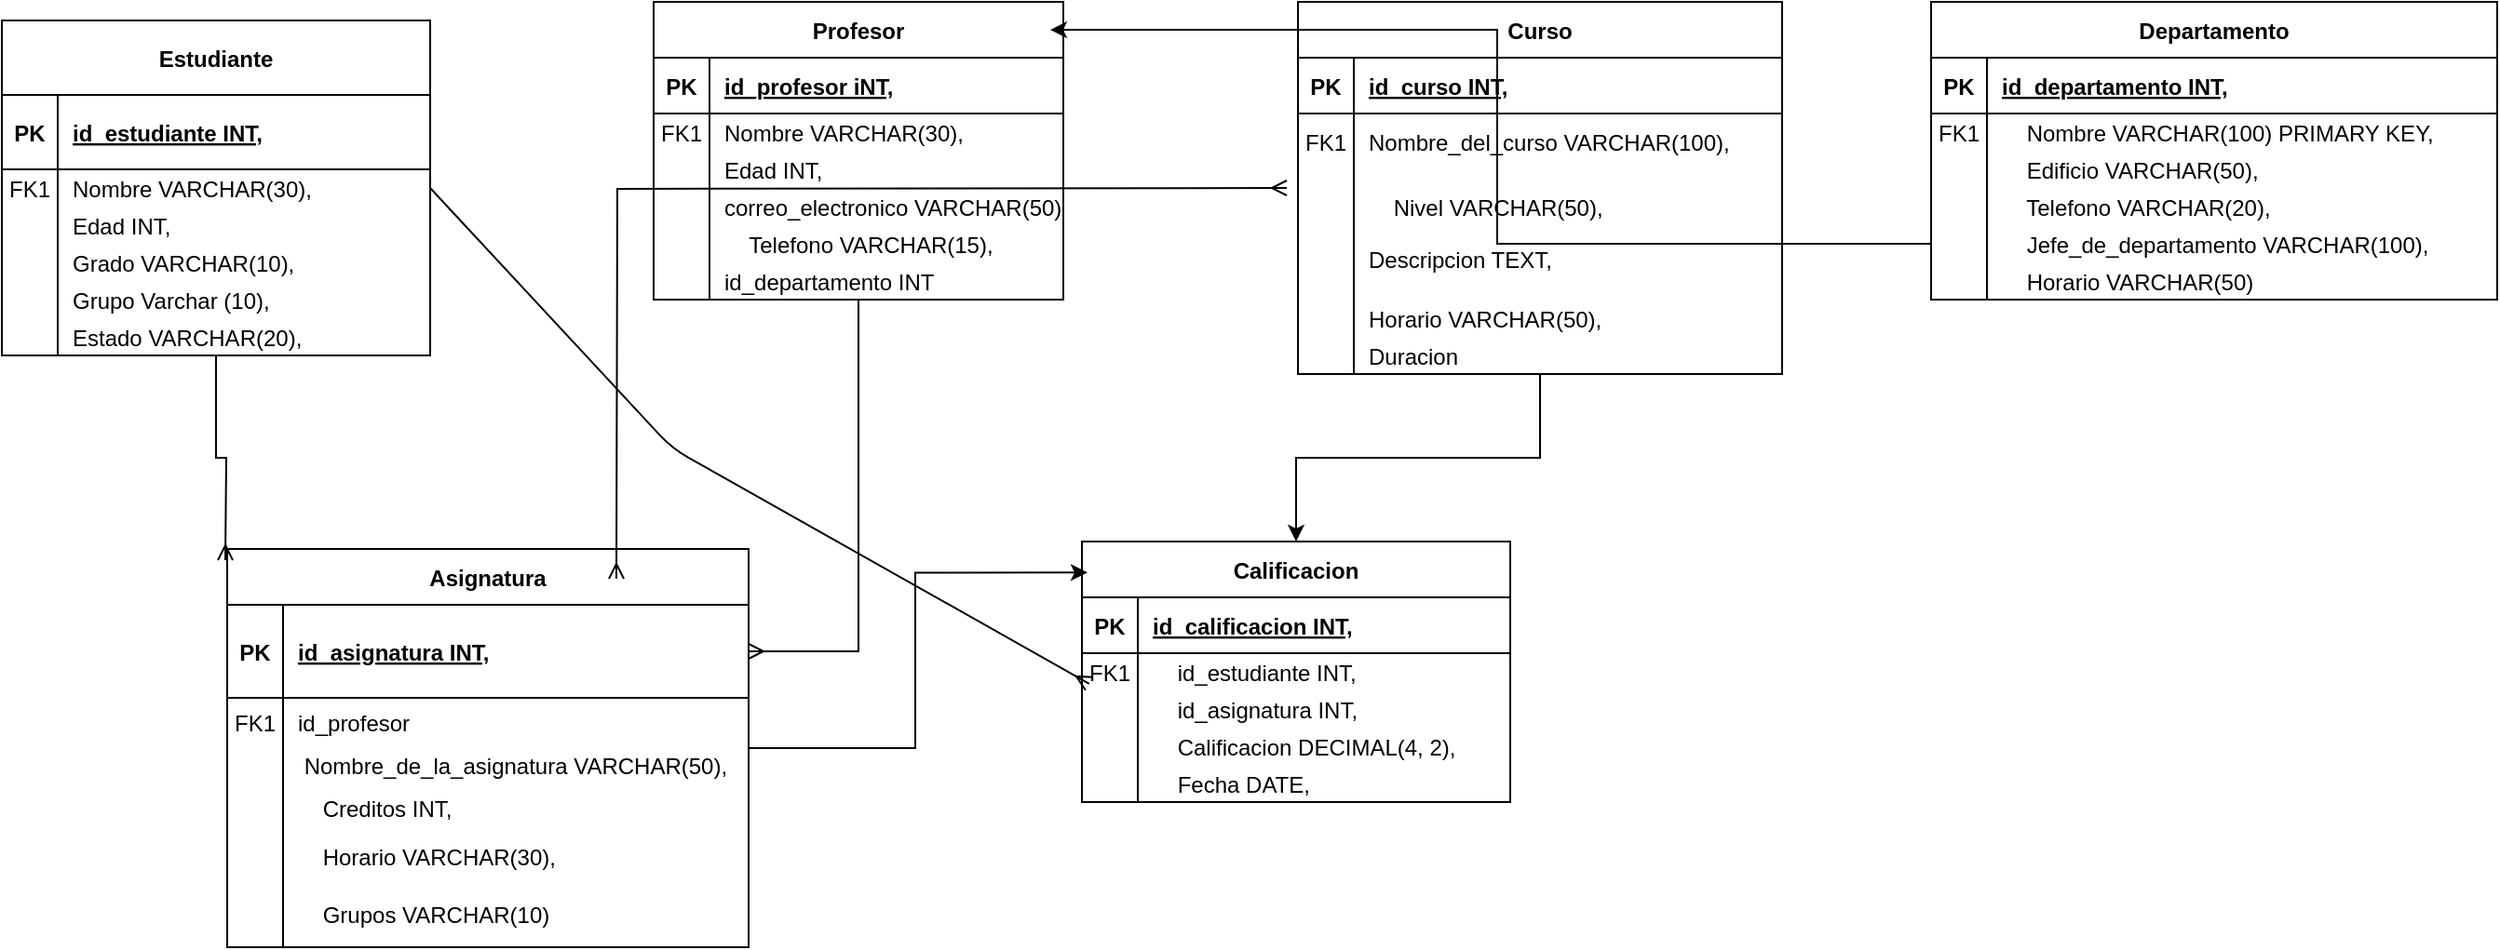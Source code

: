 <mxfile>
    <diagram name="Página-1" id="Grnk6EK0w062KaNbwVSG">
        <mxGraphModel dx="1206" dy="708" grid="1" gridSize="10" guides="1" tooltips="1" connect="1" arrows="1" fold="1" page="1" pageScale="1" pageWidth="827" pageHeight="1169" math="0" shadow="0">
            <root>
                <mxCell id="0"/>
                <mxCell id="1" parent="0"/>
                <mxCell id="zAR990Q6fpNvNOQw_dwF-1" value="Estudiante" style="shape=table;startSize=40;container=1;collapsible=1;childLayout=tableLayout;fixedRows=1;rowLines=0;fontStyle=1;align=center;resizeLast=1;" parent="1" vertex="1">
                    <mxGeometry x="90" y="120" width="230" height="180" as="geometry"/>
                </mxCell>
                <mxCell id="zAR990Q6fpNvNOQw_dwF-2" value="" style="shape=partialRectangle;collapsible=0;dropTarget=0;pointerEvents=0;fillColor=none;points=[[0,0.5],[1,0.5]];portConstraint=eastwest;top=0;left=0;right=0;bottom=1;" parent="zAR990Q6fpNvNOQw_dwF-1" vertex="1">
                    <mxGeometry y="40" width="230" height="40" as="geometry"/>
                </mxCell>
                <mxCell id="zAR990Q6fpNvNOQw_dwF-3" value="PK" style="shape=partialRectangle;overflow=hidden;connectable=0;fillColor=none;top=0;left=0;bottom=0;right=0;fontStyle=1;" parent="zAR990Q6fpNvNOQw_dwF-2" vertex="1">
                    <mxGeometry width="30" height="40" as="geometry">
                        <mxRectangle width="30" height="40" as="alternateBounds"/>
                    </mxGeometry>
                </mxCell>
                <mxCell id="zAR990Q6fpNvNOQw_dwF-4" value="id_estudiante INT," style="shape=partialRectangle;overflow=hidden;connectable=0;fillColor=none;top=0;left=0;bottom=0;right=0;align=left;spacingLeft=6;fontStyle=5;" parent="zAR990Q6fpNvNOQw_dwF-2" vertex="1">
                    <mxGeometry x="30" width="200" height="40" as="geometry">
                        <mxRectangle width="200" height="40" as="alternateBounds"/>
                    </mxGeometry>
                </mxCell>
                <mxCell id="zAR990Q6fpNvNOQw_dwF-5" value="" style="shape=partialRectangle;collapsible=0;dropTarget=0;pointerEvents=0;fillColor=none;points=[[0,0.5],[1,0.5]];portConstraint=eastwest;top=0;left=0;right=0;bottom=0;" parent="zAR990Q6fpNvNOQw_dwF-1" vertex="1">
                    <mxGeometry y="80" width="230" height="20" as="geometry"/>
                </mxCell>
                <mxCell id="zAR990Q6fpNvNOQw_dwF-6" value="FK1" style="shape=partialRectangle;overflow=hidden;connectable=0;fillColor=none;top=0;left=0;bottom=0;right=0;" parent="zAR990Q6fpNvNOQw_dwF-5" vertex="1">
                    <mxGeometry width="30" height="20" as="geometry">
                        <mxRectangle width="30" height="20" as="alternateBounds"/>
                    </mxGeometry>
                </mxCell>
                <mxCell id="zAR990Q6fpNvNOQw_dwF-7" value="Nombre VARCHAR(30)," style="shape=partialRectangle;overflow=hidden;connectable=0;fillColor=none;top=0;left=0;bottom=0;right=0;align=left;spacingLeft=6;" parent="zAR990Q6fpNvNOQw_dwF-5" vertex="1">
                    <mxGeometry x="30" width="200" height="20" as="geometry">
                        <mxRectangle width="200" height="20" as="alternateBounds"/>
                    </mxGeometry>
                </mxCell>
                <mxCell id="zAR990Q6fpNvNOQw_dwF-17" style="shape=partialRectangle;collapsible=0;dropTarget=0;pointerEvents=0;fillColor=none;points=[[0,0.5],[1,0.5]];portConstraint=eastwest;top=0;left=0;right=0;bottom=0;" parent="zAR990Q6fpNvNOQw_dwF-1" vertex="1">
                    <mxGeometry y="100" width="230" height="20" as="geometry"/>
                </mxCell>
                <mxCell id="zAR990Q6fpNvNOQw_dwF-18" style="shape=partialRectangle;overflow=hidden;connectable=0;fillColor=none;top=0;left=0;bottom=0;right=0;" parent="zAR990Q6fpNvNOQw_dwF-17" vertex="1">
                    <mxGeometry width="30" height="20" as="geometry">
                        <mxRectangle width="30" height="20" as="alternateBounds"/>
                    </mxGeometry>
                </mxCell>
                <mxCell id="zAR990Q6fpNvNOQw_dwF-19" value="Edad INT," style="shape=partialRectangle;overflow=hidden;connectable=0;fillColor=none;top=0;left=0;bottom=0;right=0;align=left;spacingLeft=6;" parent="zAR990Q6fpNvNOQw_dwF-17" vertex="1">
                    <mxGeometry x="30" width="200" height="20" as="geometry">
                        <mxRectangle width="200" height="20" as="alternateBounds"/>
                    </mxGeometry>
                </mxCell>
                <mxCell id="zAR990Q6fpNvNOQw_dwF-14" style="shape=partialRectangle;collapsible=0;dropTarget=0;pointerEvents=0;fillColor=none;points=[[0,0.5],[1,0.5]];portConstraint=eastwest;top=0;left=0;right=0;bottom=0;" parent="zAR990Q6fpNvNOQw_dwF-1" vertex="1">
                    <mxGeometry y="120" width="230" height="20" as="geometry"/>
                </mxCell>
                <mxCell id="zAR990Q6fpNvNOQw_dwF-15" style="shape=partialRectangle;overflow=hidden;connectable=0;fillColor=none;top=0;left=0;bottom=0;right=0;" parent="zAR990Q6fpNvNOQw_dwF-14" vertex="1">
                    <mxGeometry width="30" height="20" as="geometry">
                        <mxRectangle width="30" height="20" as="alternateBounds"/>
                    </mxGeometry>
                </mxCell>
                <mxCell id="zAR990Q6fpNvNOQw_dwF-16" value="Grado VARCHAR(10)," style="shape=partialRectangle;overflow=hidden;connectable=0;fillColor=none;top=0;left=0;bottom=0;right=0;align=left;spacingLeft=6;" parent="zAR990Q6fpNvNOQw_dwF-14" vertex="1">
                    <mxGeometry x="30" width="200" height="20" as="geometry">
                        <mxRectangle width="200" height="20" as="alternateBounds"/>
                    </mxGeometry>
                </mxCell>
                <mxCell id="zAR990Q6fpNvNOQw_dwF-8" value="" style="shape=partialRectangle;collapsible=0;dropTarget=0;pointerEvents=0;fillColor=none;points=[[0,0.5],[1,0.5]];portConstraint=eastwest;top=0;left=0;right=0;bottom=0;" parent="zAR990Q6fpNvNOQw_dwF-1" vertex="1">
                    <mxGeometry y="140" width="230" height="20" as="geometry"/>
                </mxCell>
                <mxCell id="zAR990Q6fpNvNOQw_dwF-9" value="" style="shape=partialRectangle;overflow=hidden;connectable=0;fillColor=none;top=0;left=0;bottom=0;right=0;" parent="zAR990Q6fpNvNOQw_dwF-8" vertex="1">
                    <mxGeometry width="30" height="20" as="geometry">
                        <mxRectangle width="30" height="20" as="alternateBounds"/>
                    </mxGeometry>
                </mxCell>
                <mxCell id="zAR990Q6fpNvNOQw_dwF-10" value="Grupo Varchar (10)," style="shape=partialRectangle;overflow=hidden;connectable=0;fillColor=none;top=0;left=0;bottom=0;right=0;align=left;spacingLeft=6;" parent="zAR990Q6fpNvNOQw_dwF-8" vertex="1">
                    <mxGeometry x="30" width="200" height="20" as="geometry">
                        <mxRectangle width="200" height="20" as="alternateBounds"/>
                    </mxGeometry>
                </mxCell>
                <mxCell id="zAR990Q6fpNvNOQw_dwF-20" style="shape=partialRectangle;collapsible=0;dropTarget=0;pointerEvents=0;fillColor=none;points=[[0,0.5],[1,0.5]];portConstraint=eastwest;top=0;left=0;right=0;bottom=0;" parent="zAR990Q6fpNvNOQw_dwF-1" vertex="1">
                    <mxGeometry y="160" width="230" height="20" as="geometry"/>
                </mxCell>
                <mxCell id="zAR990Q6fpNvNOQw_dwF-21" style="shape=partialRectangle;overflow=hidden;connectable=0;fillColor=none;top=0;left=0;bottom=0;right=0;" parent="zAR990Q6fpNvNOQw_dwF-20" vertex="1">
                    <mxGeometry width="30" height="20" as="geometry">
                        <mxRectangle width="30" height="20" as="alternateBounds"/>
                    </mxGeometry>
                </mxCell>
                <mxCell id="zAR990Q6fpNvNOQw_dwF-22" value="Estado VARCHAR(20)," style="shape=partialRectangle;overflow=hidden;connectable=0;fillColor=none;top=0;left=0;bottom=0;right=0;align=left;spacingLeft=6;" parent="zAR990Q6fpNvNOQw_dwF-20" vertex="1">
                    <mxGeometry x="30" width="200" height="20" as="geometry">
                        <mxRectangle width="200" height="20" as="alternateBounds"/>
                    </mxGeometry>
                </mxCell>
                <mxCell id="zAR990Q6fpNvNOQw_dwF-123" style="edgeStyle=orthogonalEdgeStyle;rounded=0;orthogonalLoop=1;jettySize=auto;html=1;entryX=1;entryY=0.5;entryDx=0;entryDy=0;endArrow=ERmany;endFill=0;" parent="1" source="zAR990Q6fpNvNOQw_dwF-23" target="zAR990Q6fpNvNOQw_dwF-62" edge="1">
                    <mxGeometry relative="1" as="geometry"/>
                </mxCell>
                <mxCell id="zAR990Q6fpNvNOQw_dwF-23" value="Profesor" style="shape=table;startSize=30;container=1;collapsible=1;childLayout=tableLayout;fixedRows=1;rowLines=0;fontStyle=1;align=center;resizeLast=1;" parent="1" vertex="1">
                    <mxGeometry x="440" y="110" width="220" height="160" as="geometry"/>
                </mxCell>
                <mxCell id="zAR990Q6fpNvNOQw_dwF-24" value="" style="shape=partialRectangle;collapsible=0;dropTarget=0;pointerEvents=0;fillColor=none;points=[[0,0.5],[1,0.5]];portConstraint=eastwest;top=0;left=0;right=0;bottom=1;" parent="zAR990Q6fpNvNOQw_dwF-23" vertex="1">
                    <mxGeometry y="30" width="220" height="30" as="geometry"/>
                </mxCell>
                <mxCell id="zAR990Q6fpNvNOQw_dwF-25" value="PK" style="shape=partialRectangle;overflow=hidden;connectable=0;fillColor=none;top=0;left=0;bottom=0;right=0;fontStyle=1;" parent="zAR990Q6fpNvNOQw_dwF-24" vertex="1">
                    <mxGeometry width="30" height="30" as="geometry">
                        <mxRectangle width="30" height="30" as="alternateBounds"/>
                    </mxGeometry>
                </mxCell>
                <mxCell id="zAR990Q6fpNvNOQw_dwF-26" value="id_profesor iNT," style="shape=partialRectangle;overflow=hidden;connectable=0;fillColor=none;top=0;left=0;bottom=0;right=0;align=left;spacingLeft=6;fontStyle=5;" parent="zAR990Q6fpNvNOQw_dwF-24" vertex="1">
                    <mxGeometry x="30" width="190" height="30" as="geometry">
                        <mxRectangle width="190" height="30" as="alternateBounds"/>
                    </mxGeometry>
                </mxCell>
                <mxCell id="zAR990Q6fpNvNOQw_dwF-27" value="" style="shape=partialRectangle;collapsible=0;dropTarget=0;pointerEvents=0;fillColor=none;points=[[0,0.5],[1,0.5]];portConstraint=eastwest;top=0;left=0;right=0;bottom=0;" parent="zAR990Q6fpNvNOQw_dwF-23" vertex="1">
                    <mxGeometry y="60" width="220" height="20" as="geometry"/>
                </mxCell>
                <mxCell id="zAR990Q6fpNvNOQw_dwF-28" value="FK1" style="shape=partialRectangle;overflow=hidden;connectable=0;fillColor=none;top=0;left=0;bottom=0;right=0;" parent="zAR990Q6fpNvNOQw_dwF-27" vertex="1">
                    <mxGeometry width="30" height="20" as="geometry">
                        <mxRectangle width="30" height="20" as="alternateBounds"/>
                    </mxGeometry>
                </mxCell>
                <mxCell id="zAR990Q6fpNvNOQw_dwF-29" value="Nombre VARCHAR(30), " style="shape=partialRectangle;overflow=hidden;connectable=0;fillColor=none;top=0;left=0;bottom=0;right=0;align=left;spacingLeft=6;" parent="zAR990Q6fpNvNOQw_dwF-27" vertex="1">
                    <mxGeometry x="30" width="190" height="20" as="geometry">
                        <mxRectangle width="190" height="20" as="alternateBounds"/>
                    </mxGeometry>
                </mxCell>
                <mxCell id="zAR990Q6fpNvNOQw_dwF-30" style="shape=partialRectangle;collapsible=0;dropTarget=0;pointerEvents=0;fillColor=none;points=[[0,0.5],[1,0.5]];portConstraint=eastwest;top=0;left=0;right=0;bottom=0;" parent="zAR990Q6fpNvNOQw_dwF-23" vertex="1">
                    <mxGeometry y="80" width="220" height="20" as="geometry"/>
                </mxCell>
                <mxCell id="zAR990Q6fpNvNOQw_dwF-31" style="shape=partialRectangle;overflow=hidden;connectable=0;fillColor=none;top=0;left=0;bottom=0;right=0;" parent="zAR990Q6fpNvNOQw_dwF-30" vertex="1">
                    <mxGeometry width="30" height="20" as="geometry">
                        <mxRectangle width="30" height="20" as="alternateBounds"/>
                    </mxGeometry>
                </mxCell>
                <mxCell id="zAR990Q6fpNvNOQw_dwF-32" value="Edad INT, " style="shape=partialRectangle;overflow=hidden;connectable=0;fillColor=none;top=0;left=0;bottom=0;right=0;align=left;spacingLeft=6;" parent="zAR990Q6fpNvNOQw_dwF-30" vertex="1">
                    <mxGeometry x="30" width="190" height="20" as="geometry">
                        <mxRectangle width="190" height="20" as="alternateBounds"/>
                    </mxGeometry>
                </mxCell>
                <mxCell id="zAR990Q6fpNvNOQw_dwF-33" style="shape=partialRectangle;collapsible=0;dropTarget=0;pointerEvents=0;fillColor=none;points=[[0,0.5],[1,0.5]];portConstraint=eastwest;top=0;left=0;right=0;bottom=0;" parent="zAR990Q6fpNvNOQw_dwF-23" vertex="1">
                    <mxGeometry y="100" width="220" height="20" as="geometry"/>
                </mxCell>
                <mxCell id="zAR990Q6fpNvNOQw_dwF-34" style="shape=partialRectangle;overflow=hidden;connectable=0;fillColor=none;top=0;left=0;bottom=0;right=0;" parent="zAR990Q6fpNvNOQw_dwF-33" vertex="1">
                    <mxGeometry width="30" height="20" as="geometry">
                        <mxRectangle width="30" height="20" as="alternateBounds"/>
                    </mxGeometry>
                </mxCell>
                <mxCell id="zAR990Q6fpNvNOQw_dwF-35" value="correo_electronico VARCHAR(50), " style="shape=partialRectangle;overflow=hidden;connectable=0;fillColor=none;top=0;left=0;bottom=0;right=0;align=left;spacingLeft=6;" parent="zAR990Q6fpNvNOQw_dwF-33" vertex="1">
                    <mxGeometry x="30" width="190" height="20" as="geometry">
                        <mxRectangle width="190" height="20" as="alternateBounds"/>
                    </mxGeometry>
                </mxCell>
                <mxCell id="zAR990Q6fpNvNOQw_dwF-36" value="" style="shape=partialRectangle;collapsible=0;dropTarget=0;pointerEvents=0;fillColor=none;points=[[0,0.5],[1,0.5]];portConstraint=eastwest;top=0;left=0;right=0;bottom=0;" parent="zAR990Q6fpNvNOQw_dwF-23" vertex="1">
                    <mxGeometry y="120" width="220" height="20" as="geometry"/>
                </mxCell>
                <mxCell id="zAR990Q6fpNvNOQw_dwF-37" value="" style="shape=partialRectangle;overflow=hidden;connectable=0;fillColor=none;top=0;left=0;bottom=0;right=0;" parent="zAR990Q6fpNvNOQw_dwF-36" vertex="1">
                    <mxGeometry width="30" height="20" as="geometry">
                        <mxRectangle width="30" height="20" as="alternateBounds"/>
                    </mxGeometry>
                </mxCell>
                <mxCell id="zAR990Q6fpNvNOQw_dwF-38" value="    Telefono VARCHAR(15), " style="shape=partialRectangle;overflow=hidden;connectable=0;fillColor=none;top=0;left=0;bottom=0;right=0;align=left;spacingLeft=6;" parent="zAR990Q6fpNvNOQw_dwF-36" vertex="1">
                    <mxGeometry x="30" width="190" height="20" as="geometry">
                        <mxRectangle width="190" height="20" as="alternateBounds"/>
                    </mxGeometry>
                </mxCell>
                <mxCell id="zAR990Q6fpNvNOQw_dwF-39" style="shape=partialRectangle;collapsible=0;dropTarget=0;pointerEvents=0;fillColor=none;points=[[0,0.5],[1,0.5]];portConstraint=eastwest;top=0;left=0;right=0;bottom=0;" parent="zAR990Q6fpNvNOQw_dwF-23" vertex="1">
                    <mxGeometry y="140" width="220" height="20" as="geometry"/>
                </mxCell>
                <mxCell id="zAR990Q6fpNvNOQw_dwF-40" style="shape=partialRectangle;overflow=hidden;connectable=0;fillColor=none;top=0;left=0;bottom=0;right=0;" parent="zAR990Q6fpNvNOQw_dwF-39" vertex="1">
                    <mxGeometry width="30" height="20" as="geometry">
                        <mxRectangle width="30" height="20" as="alternateBounds"/>
                    </mxGeometry>
                </mxCell>
                <mxCell id="zAR990Q6fpNvNOQw_dwF-41" value="id_departamento INT" style="shape=partialRectangle;overflow=hidden;connectable=0;fillColor=none;top=0;left=0;bottom=0;right=0;align=left;spacingLeft=6;" parent="zAR990Q6fpNvNOQw_dwF-39" vertex="1">
                    <mxGeometry x="30" width="190" height="20" as="geometry">
                        <mxRectangle width="190" height="20" as="alternateBounds"/>
                    </mxGeometry>
                </mxCell>
                <mxCell id="zAR990Q6fpNvNOQw_dwF-119" style="edgeStyle=orthogonalEdgeStyle;rounded=0;orthogonalLoop=1;jettySize=auto;html=1;" parent="1" source="zAR990Q6fpNvNOQw_dwF-42" target="zAR990Q6fpNvNOQw_dwF-80" edge="1">
                    <mxGeometry relative="1" as="geometry"/>
                </mxCell>
                <mxCell id="zAR990Q6fpNvNOQw_dwF-42" value="Curso" style="shape=table;startSize=30;container=1;collapsible=1;childLayout=tableLayout;fixedRows=1;rowLines=0;fontStyle=1;align=center;resizeLast=1;" parent="1" vertex="1">
                    <mxGeometry x="786" y="110" width="260" height="200" as="geometry"/>
                </mxCell>
                <mxCell id="zAR990Q6fpNvNOQw_dwF-43" value="" style="shape=partialRectangle;collapsible=0;dropTarget=0;pointerEvents=0;fillColor=none;points=[[0,0.5],[1,0.5]];portConstraint=eastwest;top=0;left=0;right=0;bottom=1;" parent="zAR990Q6fpNvNOQw_dwF-42" vertex="1">
                    <mxGeometry y="30" width="260" height="30" as="geometry"/>
                </mxCell>
                <mxCell id="zAR990Q6fpNvNOQw_dwF-44" value="PK" style="shape=partialRectangle;overflow=hidden;connectable=0;fillColor=none;top=0;left=0;bottom=0;right=0;fontStyle=1;" parent="zAR990Q6fpNvNOQw_dwF-43" vertex="1">
                    <mxGeometry width="30" height="30" as="geometry">
                        <mxRectangle width="30" height="30" as="alternateBounds"/>
                    </mxGeometry>
                </mxCell>
                <mxCell id="zAR990Q6fpNvNOQw_dwF-45" value="id_curso INT," style="shape=partialRectangle;overflow=hidden;connectable=0;fillColor=none;top=0;left=0;bottom=0;right=0;align=left;spacingLeft=6;fontStyle=5;" parent="zAR990Q6fpNvNOQw_dwF-43" vertex="1">
                    <mxGeometry x="30" width="230" height="30" as="geometry">
                        <mxRectangle width="230" height="30" as="alternateBounds"/>
                    </mxGeometry>
                </mxCell>
                <mxCell id="zAR990Q6fpNvNOQw_dwF-46" value="" style="shape=partialRectangle;collapsible=0;dropTarget=0;pointerEvents=0;fillColor=none;points=[[0,0.5],[1,0.5]];portConstraint=eastwest;top=0;left=0;right=0;bottom=0;" parent="zAR990Q6fpNvNOQw_dwF-42" vertex="1">
                    <mxGeometry y="60" width="260" height="30" as="geometry"/>
                </mxCell>
                <mxCell id="zAR990Q6fpNvNOQw_dwF-47" value="FK1" style="shape=partialRectangle;overflow=hidden;connectable=0;fillColor=none;top=0;left=0;bottom=0;right=0;" parent="zAR990Q6fpNvNOQw_dwF-46" vertex="1">
                    <mxGeometry width="30" height="30" as="geometry">
                        <mxRectangle width="30" height="30" as="alternateBounds"/>
                    </mxGeometry>
                </mxCell>
                <mxCell id="zAR990Q6fpNvNOQw_dwF-48" value="Nombre_del_curso VARCHAR(100), " style="shape=partialRectangle;overflow=hidden;connectable=0;fillColor=none;top=0;left=0;bottom=0;right=0;align=left;spacingLeft=6;" parent="zAR990Q6fpNvNOQw_dwF-46" vertex="1">
                    <mxGeometry x="30" width="230" height="30" as="geometry">
                        <mxRectangle width="230" height="30" as="alternateBounds"/>
                    </mxGeometry>
                </mxCell>
                <mxCell id="zAR990Q6fpNvNOQw_dwF-49" style="shape=partialRectangle;collapsible=0;dropTarget=0;pointerEvents=0;fillColor=none;points=[[0,0.5],[1,0.5]];portConstraint=eastwest;top=0;left=0;right=0;bottom=0;" parent="zAR990Q6fpNvNOQw_dwF-42" vertex="1">
                    <mxGeometry y="90" width="260" height="40" as="geometry"/>
                </mxCell>
                <mxCell id="zAR990Q6fpNvNOQw_dwF-50" style="shape=partialRectangle;overflow=hidden;connectable=0;fillColor=none;top=0;left=0;bottom=0;right=0;" parent="zAR990Q6fpNvNOQw_dwF-49" vertex="1">
                    <mxGeometry width="30" height="40" as="geometry">
                        <mxRectangle width="30" height="40" as="alternateBounds"/>
                    </mxGeometry>
                </mxCell>
                <mxCell id="zAR990Q6fpNvNOQw_dwF-51" value="    Nivel VARCHAR(50), " style="shape=partialRectangle;overflow=hidden;connectable=0;fillColor=none;top=0;left=0;bottom=0;right=0;align=left;spacingLeft=6;" parent="zAR990Q6fpNvNOQw_dwF-49" vertex="1">
                    <mxGeometry x="30" width="230" height="40" as="geometry">
                        <mxRectangle width="230" height="40" as="alternateBounds"/>
                    </mxGeometry>
                </mxCell>
                <mxCell id="zAR990Q6fpNvNOQw_dwF-52" style="shape=partialRectangle;collapsible=0;dropTarget=0;pointerEvents=0;fillColor=none;points=[[0,0.5],[1,0.5]];portConstraint=eastwest;top=0;left=0;right=0;bottom=0;" parent="zAR990Q6fpNvNOQw_dwF-42" vertex="1">
                    <mxGeometry y="130" width="260" height="30" as="geometry"/>
                </mxCell>
                <mxCell id="zAR990Q6fpNvNOQw_dwF-53" style="shape=partialRectangle;overflow=hidden;connectable=0;fillColor=none;top=0;left=0;bottom=0;right=0;" parent="zAR990Q6fpNvNOQw_dwF-52" vertex="1">
                    <mxGeometry width="30" height="30" as="geometry">
                        <mxRectangle width="30" height="30" as="alternateBounds"/>
                    </mxGeometry>
                </mxCell>
                <mxCell id="zAR990Q6fpNvNOQw_dwF-54" value="Descripcion TEXT,&#10;" style="shape=partialRectangle;overflow=hidden;connectable=0;fillColor=none;top=0;left=0;bottom=0;right=0;align=left;spacingLeft=6;" parent="zAR990Q6fpNvNOQw_dwF-52" vertex="1">
                    <mxGeometry x="30" width="230" height="30" as="geometry">
                        <mxRectangle width="230" height="30" as="alternateBounds"/>
                    </mxGeometry>
                </mxCell>
                <mxCell id="zAR990Q6fpNvNOQw_dwF-55" value="" style="shape=partialRectangle;collapsible=0;dropTarget=0;pointerEvents=0;fillColor=none;points=[[0,0.5],[1,0.5]];portConstraint=eastwest;top=0;left=0;right=0;bottom=0;" parent="zAR990Q6fpNvNOQw_dwF-42" vertex="1">
                    <mxGeometry y="160" width="260" height="20" as="geometry"/>
                </mxCell>
                <mxCell id="zAR990Q6fpNvNOQw_dwF-56" value="" style="shape=partialRectangle;overflow=hidden;connectable=0;fillColor=none;top=0;left=0;bottom=0;right=0;" parent="zAR990Q6fpNvNOQw_dwF-55" vertex="1">
                    <mxGeometry width="30" height="20" as="geometry">
                        <mxRectangle width="30" height="20" as="alternateBounds"/>
                    </mxGeometry>
                </mxCell>
                <mxCell id="zAR990Q6fpNvNOQw_dwF-57" value="Horario VARCHAR(50), " style="shape=partialRectangle;overflow=hidden;connectable=0;fillColor=none;top=0;left=0;bottom=0;right=0;align=left;spacingLeft=6;" parent="zAR990Q6fpNvNOQw_dwF-55" vertex="1">
                    <mxGeometry x="30" width="230" height="20" as="geometry">
                        <mxRectangle width="230" height="20" as="alternateBounds"/>
                    </mxGeometry>
                </mxCell>
                <mxCell id="zAR990Q6fpNvNOQw_dwF-58" style="shape=partialRectangle;collapsible=0;dropTarget=0;pointerEvents=0;fillColor=none;points=[[0,0.5],[1,0.5]];portConstraint=eastwest;top=0;left=0;right=0;bottom=0;" parent="zAR990Q6fpNvNOQw_dwF-42" vertex="1">
                    <mxGeometry y="180" width="260" height="20" as="geometry"/>
                </mxCell>
                <mxCell id="zAR990Q6fpNvNOQw_dwF-59" style="shape=partialRectangle;overflow=hidden;connectable=0;fillColor=none;top=0;left=0;bottom=0;right=0;" parent="zAR990Q6fpNvNOQw_dwF-58" vertex="1">
                    <mxGeometry width="30" height="20" as="geometry">
                        <mxRectangle width="30" height="20" as="alternateBounds"/>
                    </mxGeometry>
                </mxCell>
                <mxCell id="zAR990Q6fpNvNOQw_dwF-60" value="Duracion" style="shape=partialRectangle;overflow=hidden;connectable=0;fillColor=none;top=0;left=0;bottom=0;right=0;align=left;spacingLeft=6;" parent="zAR990Q6fpNvNOQw_dwF-58" vertex="1">
                    <mxGeometry x="30" width="230" height="20" as="geometry">
                        <mxRectangle width="230" height="20" as="alternateBounds"/>
                    </mxGeometry>
                </mxCell>
                <mxCell id="zAR990Q6fpNvNOQw_dwF-61" value="Asignatura" style="shape=table;startSize=30;container=1;collapsible=1;childLayout=tableLayout;fixedRows=1;rowLines=0;fontStyle=1;align=center;resizeLast=1;" parent="1" vertex="1">
                    <mxGeometry x="211" y="404" width="280" height="214" as="geometry"/>
                </mxCell>
                <mxCell id="zAR990Q6fpNvNOQw_dwF-62" value="" style="shape=partialRectangle;collapsible=0;dropTarget=0;pointerEvents=0;fillColor=none;points=[[0,0.5],[1,0.5]];portConstraint=eastwest;top=0;left=0;right=0;bottom=1;" parent="zAR990Q6fpNvNOQw_dwF-61" vertex="1">
                    <mxGeometry y="30" width="280" height="50" as="geometry"/>
                </mxCell>
                <mxCell id="zAR990Q6fpNvNOQw_dwF-63" value="PK" style="shape=partialRectangle;overflow=hidden;connectable=0;fillColor=none;top=0;left=0;bottom=0;right=0;fontStyle=1;" parent="zAR990Q6fpNvNOQw_dwF-62" vertex="1">
                    <mxGeometry width="30" height="50" as="geometry">
                        <mxRectangle width="30" height="50" as="alternateBounds"/>
                    </mxGeometry>
                </mxCell>
                <mxCell id="zAR990Q6fpNvNOQw_dwF-64" value="id_asignatura INT," style="shape=partialRectangle;overflow=hidden;connectable=0;fillColor=none;top=0;left=0;bottom=0;right=0;align=left;spacingLeft=6;fontStyle=5;" parent="zAR990Q6fpNvNOQw_dwF-62" vertex="1">
                    <mxGeometry x="30" width="250" height="50" as="geometry">
                        <mxRectangle width="250" height="50" as="alternateBounds"/>
                    </mxGeometry>
                </mxCell>
                <mxCell id="zAR990Q6fpNvNOQw_dwF-65" value="" style="shape=partialRectangle;collapsible=0;dropTarget=0;pointerEvents=0;fillColor=none;points=[[0,0.5],[1,0.5]];portConstraint=eastwest;top=0;left=0;right=0;bottom=0;" parent="zAR990Q6fpNvNOQw_dwF-61" vertex="1">
                    <mxGeometry y="80" width="280" height="26" as="geometry"/>
                </mxCell>
                <mxCell id="zAR990Q6fpNvNOQw_dwF-66" value="FK1" style="shape=partialRectangle;overflow=hidden;connectable=0;fillColor=none;top=0;left=0;bottom=0;right=0;" parent="zAR990Q6fpNvNOQw_dwF-65" vertex="1">
                    <mxGeometry width="30" height="26" as="geometry">
                        <mxRectangle width="30" height="26" as="alternateBounds"/>
                    </mxGeometry>
                </mxCell>
                <mxCell id="zAR990Q6fpNvNOQw_dwF-67" value="id_profesor" style="shape=partialRectangle;overflow=hidden;connectable=0;fillColor=none;top=0;left=0;bottom=0;right=0;align=left;spacingLeft=6;" parent="zAR990Q6fpNvNOQw_dwF-65" vertex="1">
                    <mxGeometry x="30" width="250" height="26" as="geometry">
                        <mxRectangle width="250" height="26" as="alternateBounds"/>
                    </mxGeometry>
                </mxCell>
                <mxCell id="zAR990Q6fpNvNOQw_dwF-68" style="shape=partialRectangle;collapsible=0;dropTarget=0;pointerEvents=0;fillColor=none;points=[[0,0.5],[1,0.5]];portConstraint=eastwest;top=0;left=0;right=0;bottom=0;" parent="zAR990Q6fpNvNOQw_dwF-61" vertex="1">
                    <mxGeometry y="106" width="280" height="20" as="geometry"/>
                </mxCell>
                <mxCell id="zAR990Q6fpNvNOQw_dwF-69" style="shape=partialRectangle;overflow=hidden;connectable=0;fillColor=none;top=0;left=0;bottom=0;right=0;" parent="zAR990Q6fpNvNOQw_dwF-68" vertex="1">
                    <mxGeometry width="30" height="20" as="geometry">
                        <mxRectangle width="30" height="20" as="alternateBounds"/>
                    </mxGeometry>
                </mxCell>
                <mxCell id="zAR990Q6fpNvNOQw_dwF-70" value=" Nombre_de_la_asignatura VARCHAR(50), " style="shape=partialRectangle;overflow=hidden;connectable=0;fillColor=none;top=0;left=0;bottom=0;right=0;align=left;spacingLeft=6;" parent="zAR990Q6fpNvNOQw_dwF-68" vertex="1">
                    <mxGeometry x="30" width="250" height="20" as="geometry">
                        <mxRectangle width="250" height="20" as="alternateBounds"/>
                    </mxGeometry>
                </mxCell>
                <mxCell id="zAR990Q6fpNvNOQw_dwF-71" style="shape=partialRectangle;collapsible=0;dropTarget=0;pointerEvents=0;fillColor=none;points=[[0,0.5],[1,0.5]];portConstraint=eastwest;top=0;left=0;right=0;bottom=0;" parent="zAR990Q6fpNvNOQw_dwF-61" vertex="1">
                    <mxGeometry y="126" width="280" height="26" as="geometry"/>
                </mxCell>
                <mxCell id="zAR990Q6fpNvNOQw_dwF-72" style="shape=partialRectangle;overflow=hidden;connectable=0;fillColor=none;top=0;left=0;bottom=0;right=0;" parent="zAR990Q6fpNvNOQw_dwF-71" vertex="1">
                    <mxGeometry width="30" height="26" as="geometry">
                        <mxRectangle width="30" height="26" as="alternateBounds"/>
                    </mxGeometry>
                </mxCell>
                <mxCell id="zAR990Q6fpNvNOQw_dwF-73" value="    Creditos INT, " style="shape=partialRectangle;overflow=hidden;connectable=0;fillColor=none;top=0;left=0;bottom=0;right=0;align=left;spacingLeft=6;" parent="zAR990Q6fpNvNOQw_dwF-71" vertex="1">
                    <mxGeometry x="30" width="250" height="26" as="geometry">
                        <mxRectangle width="250" height="26" as="alternateBounds"/>
                    </mxGeometry>
                </mxCell>
                <mxCell id="zAR990Q6fpNvNOQw_dwF-74" value="" style="shape=partialRectangle;collapsible=0;dropTarget=0;pointerEvents=0;fillColor=none;points=[[0,0.5],[1,0.5]];portConstraint=eastwest;top=0;left=0;right=0;bottom=0;" parent="zAR990Q6fpNvNOQw_dwF-61" vertex="1">
                    <mxGeometry y="152" width="280" height="26" as="geometry"/>
                </mxCell>
                <mxCell id="zAR990Q6fpNvNOQw_dwF-75" value="" style="shape=partialRectangle;overflow=hidden;connectable=0;fillColor=none;top=0;left=0;bottom=0;right=0;" parent="zAR990Q6fpNvNOQw_dwF-74" vertex="1">
                    <mxGeometry width="30" height="26" as="geometry">
                        <mxRectangle width="30" height="26" as="alternateBounds"/>
                    </mxGeometry>
                </mxCell>
                <mxCell id="zAR990Q6fpNvNOQw_dwF-76" value="    Horario VARCHAR(30), " style="shape=partialRectangle;overflow=hidden;connectable=0;fillColor=none;top=0;left=0;bottom=0;right=0;align=left;spacingLeft=6;" parent="zAR990Q6fpNvNOQw_dwF-74" vertex="1">
                    <mxGeometry x="30" width="250" height="26" as="geometry">
                        <mxRectangle width="250" height="26" as="alternateBounds"/>
                    </mxGeometry>
                </mxCell>
                <mxCell id="zAR990Q6fpNvNOQw_dwF-77" style="shape=partialRectangle;collapsible=0;dropTarget=0;pointerEvents=0;fillColor=none;points=[[0,0.5],[1,0.5]];portConstraint=eastwest;top=0;left=0;right=0;bottom=0;" parent="zAR990Q6fpNvNOQw_dwF-61" vertex="1">
                    <mxGeometry y="178" width="280" height="36" as="geometry"/>
                </mxCell>
                <mxCell id="zAR990Q6fpNvNOQw_dwF-78" style="shape=partialRectangle;overflow=hidden;connectable=0;fillColor=none;top=0;left=0;bottom=0;right=0;" parent="zAR990Q6fpNvNOQw_dwF-77" vertex="1">
                    <mxGeometry width="30" height="36" as="geometry">
                        <mxRectangle width="30" height="36" as="alternateBounds"/>
                    </mxGeometry>
                </mxCell>
                <mxCell id="zAR990Q6fpNvNOQw_dwF-79" value="    Grupos VARCHAR(10) " style="shape=partialRectangle;overflow=hidden;connectable=0;fillColor=none;top=0;left=0;bottom=0;right=0;align=left;spacingLeft=6;" parent="zAR990Q6fpNvNOQw_dwF-77" vertex="1">
                    <mxGeometry x="30" width="250" height="36" as="geometry">
                        <mxRectangle width="250" height="36" as="alternateBounds"/>
                    </mxGeometry>
                </mxCell>
                <mxCell id="zAR990Q6fpNvNOQw_dwF-80" value="Calificacion" style="shape=table;startSize=30;container=1;collapsible=1;childLayout=tableLayout;fixedRows=1;rowLines=0;fontStyle=1;align=center;resizeLast=1;" parent="1" vertex="1">
                    <mxGeometry x="670" y="400" width="230" height="140" as="geometry"/>
                </mxCell>
                <mxCell id="zAR990Q6fpNvNOQw_dwF-81" value="" style="shape=partialRectangle;collapsible=0;dropTarget=0;pointerEvents=0;fillColor=none;points=[[0,0.5],[1,0.5]];portConstraint=eastwest;top=0;left=0;right=0;bottom=1;" parent="zAR990Q6fpNvNOQw_dwF-80" vertex="1">
                    <mxGeometry y="30" width="230" height="30" as="geometry"/>
                </mxCell>
                <mxCell id="zAR990Q6fpNvNOQw_dwF-82" value="PK" style="shape=partialRectangle;overflow=hidden;connectable=0;fillColor=none;top=0;left=0;bottom=0;right=0;fontStyle=1;" parent="zAR990Q6fpNvNOQw_dwF-81" vertex="1">
                    <mxGeometry width="30" height="30" as="geometry">
                        <mxRectangle width="30" height="30" as="alternateBounds"/>
                    </mxGeometry>
                </mxCell>
                <mxCell id="zAR990Q6fpNvNOQw_dwF-83" value="id_calificacion INT," style="shape=partialRectangle;overflow=hidden;connectable=0;fillColor=none;top=0;left=0;bottom=0;right=0;align=left;spacingLeft=6;fontStyle=5;" parent="zAR990Q6fpNvNOQw_dwF-81" vertex="1">
                    <mxGeometry x="30" width="200" height="30" as="geometry">
                        <mxRectangle width="200" height="30" as="alternateBounds"/>
                    </mxGeometry>
                </mxCell>
                <mxCell id="zAR990Q6fpNvNOQw_dwF-84" value="" style="shape=partialRectangle;collapsible=0;dropTarget=0;pointerEvents=0;fillColor=none;points=[[0,0.5],[1,0.5]];portConstraint=eastwest;top=0;left=0;right=0;bottom=0;" parent="zAR990Q6fpNvNOQw_dwF-80" vertex="1">
                    <mxGeometry y="60" width="230" height="20" as="geometry"/>
                </mxCell>
                <mxCell id="zAR990Q6fpNvNOQw_dwF-85" value="FK1" style="shape=partialRectangle;overflow=hidden;connectable=0;fillColor=none;top=0;left=0;bottom=0;right=0;" parent="zAR990Q6fpNvNOQw_dwF-84" vertex="1">
                    <mxGeometry width="30" height="20" as="geometry">
                        <mxRectangle width="30" height="20" as="alternateBounds"/>
                    </mxGeometry>
                </mxCell>
                <mxCell id="zAR990Q6fpNvNOQw_dwF-86" value="    id_estudiante INT, " style="shape=partialRectangle;overflow=hidden;connectable=0;fillColor=none;top=0;left=0;bottom=0;right=0;align=left;spacingLeft=6;" parent="zAR990Q6fpNvNOQw_dwF-84" vertex="1">
                    <mxGeometry x="30" width="200" height="20" as="geometry">
                        <mxRectangle width="200" height="20" as="alternateBounds"/>
                    </mxGeometry>
                </mxCell>
                <mxCell id="zAR990Q6fpNvNOQw_dwF-90" style="shape=partialRectangle;collapsible=0;dropTarget=0;pointerEvents=0;fillColor=none;points=[[0,0.5],[1,0.5]];portConstraint=eastwest;top=0;left=0;right=0;bottom=0;" parent="zAR990Q6fpNvNOQw_dwF-80" vertex="1">
                    <mxGeometry y="80" width="230" height="20" as="geometry"/>
                </mxCell>
                <mxCell id="zAR990Q6fpNvNOQw_dwF-91" style="shape=partialRectangle;overflow=hidden;connectable=0;fillColor=none;top=0;left=0;bottom=0;right=0;" parent="zAR990Q6fpNvNOQw_dwF-90" vertex="1">
                    <mxGeometry width="30" height="20" as="geometry">
                        <mxRectangle width="30" height="20" as="alternateBounds"/>
                    </mxGeometry>
                </mxCell>
                <mxCell id="zAR990Q6fpNvNOQw_dwF-92" value="    id_asignatura INT, " style="shape=partialRectangle;overflow=hidden;connectable=0;fillColor=none;top=0;left=0;bottom=0;right=0;align=left;spacingLeft=6;" parent="zAR990Q6fpNvNOQw_dwF-90" vertex="1">
                    <mxGeometry x="30" width="200" height="20" as="geometry">
                        <mxRectangle width="200" height="20" as="alternateBounds"/>
                    </mxGeometry>
                </mxCell>
                <mxCell id="zAR990Q6fpNvNOQw_dwF-93" value="" style="shape=partialRectangle;collapsible=0;dropTarget=0;pointerEvents=0;fillColor=none;points=[[0,0.5],[1,0.5]];portConstraint=eastwest;top=0;left=0;right=0;bottom=0;" parent="zAR990Q6fpNvNOQw_dwF-80" vertex="1">
                    <mxGeometry y="100" width="230" height="20" as="geometry"/>
                </mxCell>
                <mxCell id="zAR990Q6fpNvNOQw_dwF-94" value="" style="shape=partialRectangle;overflow=hidden;connectable=0;fillColor=none;top=0;left=0;bottom=0;right=0;" parent="zAR990Q6fpNvNOQw_dwF-93" vertex="1">
                    <mxGeometry width="30" height="20" as="geometry">
                        <mxRectangle width="30" height="20" as="alternateBounds"/>
                    </mxGeometry>
                </mxCell>
                <mxCell id="zAR990Q6fpNvNOQw_dwF-95" value="    Calificacion DECIMAL(4, 2), " style="shape=partialRectangle;overflow=hidden;connectable=0;fillColor=none;top=0;left=0;bottom=0;right=0;align=left;spacingLeft=6;" parent="zAR990Q6fpNvNOQw_dwF-93" vertex="1">
                    <mxGeometry x="30" width="200" height="20" as="geometry">
                        <mxRectangle width="200" height="20" as="alternateBounds"/>
                    </mxGeometry>
                </mxCell>
                <mxCell id="zAR990Q6fpNvNOQw_dwF-96" style="shape=partialRectangle;collapsible=0;dropTarget=0;pointerEvents=0;fillColor=none;points=[[0,0.5],[1,0.5]];portConstraint=eastwest;top=0;left=0;right=0;bottom=0;" parent="zAR990Q6fpNvNOQw_dwF-80" vertex="1">
                    <mxGeometry y="120" width="230" height="20" as="geometry"/>
                </mxCell>
                <mxCell id="zAR990Q6fpNvNOQw_dwF-97" style="shape=partialRectangle;overflow=hidden;connectable=0;fillColor=none;top=0;left=0;bottom=0;right=0;" parent="zAR990Q6fpNvNOQw_dwF-96" vertex="1">
                    <mxGeometry width="30" height="20" as="geometry">
                        <mxRectangle width="30" height="20" as="alternateBounds"/>
                    </mxGeometry>
                </mxCell>
                <mxCell id="zAR990Q6fpNvNOQw_dwF-98" value="    Fecha DATE, " style="shape=partialRectangle;overflow=hidden;connectable=0;fillColor=none;top=0;left=0;bottom=0;right=0;align=left;spacingLeft=6;" parent="zAR990Q6fpNvNOQw_dwF-96" vertex="1">
                    <mxGeometry x="30" width="200" height="20" as="geometry">
                        <mxRectangle width="200" height="20" as="alternateBounds"/>
                    </mxGeometry>
                </mxCell>
                <mxCell id="zAR990Q6fpNvNOQw_dwF-99" value="Departamento" style="shape=table;startSize=30;container=1;collapsible=1;childLayout=tableLayout;fixedRows=1;rowLines=0;fontStyle=1;align=center;resizeLast=1;" parent="1" vertex="1">
                    <mxGeometry x="1126" y="110" width="304" height="160" as="geometry"/>
                </mxCell>
                <mxCell id="zAR990Q6fpNvNOQw_dwF-100" value="" style="shape=partialRectangle;collapsible=0;dropTarget=0;pointerEvents=0;fillColor=none;points=[[0,0.5],[1,0.5]];portConstraint=eastwest;top=0;left=0;right=0;bottom=1;" parent="zAR990Q6fpNvNOQw_dwF-99" vertex="1">
                    <mxGeometry y="30" width="304" height="30" as="geometry"/>
                </mxCell>
                <mxCell id="zAR990Q6fpNvNOQw_dwF-101" value="PK" style="shape=partialRectangle;overflow=hidden;connectable=0;fillColor=none;top=0;left=0;bottom=0;right=0;fontStyle=1;" parent="zAR990Q6fpNvNOQw_dwF-100" vertex="1">
                    <mxGeometry width="30" height="30" as="geometry">
                        <mxRectangle width="30" height="30" as="alternateBounds"/>
                    </mxGeometry>
                </mxCell>
                <mxCell id="zAR990Q6fpNvNOQw_dwF-102" value="id_departamento INT," style="shape=partialRectangle;overflow=hidden;connectable=0;fillColor=none;top=0;left=0;bottom=0;right=0;align=left;spacingLeft=6;fontStyle=5;" parent="zAR990Q6fpNvNOQw_dwF-100" vertex="1">
                    <mxGeometry x="30" width="274" height="30" as="geometry">
                        <mxRectangle width="274" height="30" as="alternateBounds"/>
                    </mxGeometry>
                </mxCell>
                <mxCell id="zAR990Q6fpNvNOQw_dwF-103" value="" style="shape=partialRectangle;collapsible=0;dropTarget=0;pointerEvents=0;fillColor=none;points=[[0,0.5],[1,0.5]];portConstraint=eastwest;top=0;left=0;right=0;bottom=0;" parent="zAR990Q6fpNvNOQw_dwF-99" vertex="1">
                    <mxGeometry y="60" width="304" height="20" as="geometry"/>
                </mxCell>
                <mxCell id="zAR990Q6fpNvNOQw_dwF-104" value="FK1" style="shape=partialRectangle;overflow=hidden;connectable=0;fillColor=none;top=0;left=0;bottom=0;right=0;" parent="zAR990Q6fpNvNOQw_dwF-103" vertex="1">
                    <mxGeometry width="30" height="20" as="geometry">
                        <mxRectangle width="30" height="20" as="alternateBounds"/>
                    </mxGeometry>
                </mxCell>
                <mxCell id="zAR990Q6fpNvNOQw_dwF-105" value="    Nombre VARCHAR(100) PRIMARY KEY, " style="shape=partialRectangle;overflow=hidden;connectable=0;fillColor=none;top=0;left=0;bottom=0;right=0;align=left;spacingLeft=6;" parent="zAR990Q6fpNvNOQw_dwF-103" vertex="1">
                    <mxGeometry x="30" width="274" height="20" as="geometry">
                        <mxRectangle width="274" height="20" as="alternateBounds"/>
                    </mxGeometry>
                </mxCell>
                <mxCell id="zAR990Q6fpNvNOQw_dwF-106" style="shape=partialRectangle;collapsible=0;dropTarget=0;pointerEvents=0;fillColor=none;points=[[0,0.5],[1,0.5]];portConstraint=eastwest;top=0;left=0;right=0;bottom=0;" parent="zAR990Q6fpNvNOQw_dwF-99" vertex="1">
                    <mxGeometry y="80" width="304" height="20" as="geometry"/>
                </mxCell>
                <mxCell id="zAR990Q6fpNvNOQw_dwF-107" style="shape=partialRectangle;overflow=hidden;connectable=0;fillColor=none;top=0;left=0;bottom=0;right=0;" parent="zAR990Q6fpNvNOQw_dwF-106" vertex="1">
                    <mxGeometry width="30" height="20" as="geometry">
                        <mxRectangle width="30" height="20" as="alternateBounds"/>
                    </mxGeometry>
                </mxCell>
                <mxCell id="zAR990Q6fpNvNOQw_dwF-108" value="    Edificio VARCHAR(50), " style="shape=partialRectangle;overflow=hidden;connectable=0;fillColor=none;top=0;left=0;bottom=0;right=0;align=left;spacingLeft=6;" parent="zAR990Q6fpNvNOQw_dwF-106" vertex="1">
                    <mxGeometry x="30" width="274" height="20" as="geometry">
                        <mxRectangle width="274" height="20" as="alternateBounds"/>
                    </mxGeometry>
                </mxCell>
                <mxCell id="zAR990Q6fpNvNOQw_dwF-109" style="shape=partialRectangle;collapsible=0;dropTarget=0;pointerEvents=0;fillColor=none;points=[[0,0.5],[1,0.5]];portConstraint=eastwest;top=0;left=0;right=0;bottom=0;" parent="zAR990Q6fpNvNOQw_dwF-99" vertex="1">
                    <mxGeometry y="100" width="304" height="20" as="geometry"/>
                </mxCell>
                <mxCell id="zAR990Q6fpNvNOQw_dwF-110" style="shape=partialRectangle;overflow=hidden;connectable=0;fillColor=none;top=0;left=0;bottom=0;right=0;" parent="zAR990Q6fpNvNOQw_dwF-109" vertex="1">
                    <mxGeometry width="30" height="20" as="geometry">
                        <mxRectangle width="30" height="20" as="alternateBounds"/>
                    </mxGeometry>
                </mxCell>
                <mxCell id="zAR990Q6fpNvNOQw_dwF-111" value="    Telefono VARCHAR(20), " style="shape=partialRectangle;overflow=hidden;connectable=0;fillColor=none;top=0;left=0;bottom=0;right=0;align=left;spacingLeft=6;" parent="zAR990Q6fpNvNOQw_dwF-109" vertex="1">
                    <mxGeometry x="30" width="274" height="20" as="geometry">
                        <mxRectangle width="274" height="20" as="alternateBounds"/>
                    </mxGeometry>
                </mxCell>
                <mxCell id="zAR990Q6fpNvNOQw_dwF-112" value="" style="shape=partialRectangle;collapsible=0;dropTarget=0;pointerEvents=0;fillColor=none;points=[[0,0.5],[1,0.5]];portConstraint=eastwest;top=0;left=0;right=0;bottom=0;" parent="zAR990Q6fpNvNOQw_dwF-99" vertex="1">
                    <mxGeometry y="120" width="304" height="20" as="geometry"/>
                </mxCell>
                <mxCell id="zAR990Q6fpNvNOQw_dwF-113" value="" style="shape=partialRectangle;overflow=hidden;connectable=0;fillColor=none;top=0;left=0;bottom=0;right=0;" parent="zAR990Q6fpNvNOQw_dwF-112" vertex="1">
                    <mxGeometry width="30" height="20" as="geometry">
                        <mxRectangle width="30" height="20" as="alternateBounds"/>
                    </mxGeometry>
                </mxCell>
                <mxCell id="zAR990Q6fpNvNOQw_dwF-114" value="    Jefe_de_departamento VARCHAR(100), " style="shape=partialRectangle;overflow=hidden;connectable=0;fillColor=none;top=0;left=0;bottom=0;right=0;align=left;spacingLeft=6;" parent="zAR990Q6fpNvNOQw_dwF-112" vertex="1">
                    <mxGeometry x="30" width="274" height="20" as="geometry">
                        <mxRectangle width="274" height="20" as="alternateBounds"/>
                    </mxGeometry>
                </mxCell>
                <mxCell id="zAR990Q6fpNvNOQw_dwF-115" style="shape=partialRectangle;collapsible=0;dropTarget=0;pointerEvents=0;fillColor=none;points=[[0,0.5],[1,0.5]];portConstraint=eastwest;top=0;left=0;right=0;bottom=0;" parent="zAR990Q6fpNvNOQw_dwF-99" vertex="1">
                    <mxGeometry y="140" width="304" height="20" as="geometry"/>
                </mxCell>
                <mxCell id="zAR990Q6fpNvNOQw_dwF-116" value="" style="shape=partialRectangle;overflow=hidden;connectable=0;fillColor=none;top=0;left=0;bottom=0;right=0;" parent="zAR990Q6fpNvNOQw_dwF-115" vertex="1">
                    <mxGeometry width="30" height="20" as="geometry">
                        <mxRectangle width="30" height="20" as="alternateBounds"/>
                    </mxGeometry>
                </mxCell>
                <mxCell id="zAR990Q6fpNvNOQw_dwF-117" value="    Horario VARCHAR(50) " style="shape=partialRectangle;overflow=hidden;connectable=0;fillColor=none;top=0;left=0;bottom=0;right=0;align=left;spacingLeft=6;" parent="zAR990Q6fpNvNOQw_dwF-115" vertex="1">
                    <mxGeometry x="30" width="274" height="20" as="geometry">
                        <mxRectangle width="274" height="20" as="alternateBounds"/>
                    </mxGeometry>
                </mxCell>
                <mxCell id="zAR990Q6fpNvNOQw_dwF-120" style="edgeStyle=orthogonalEdgeStyle;rounded=0;orthogonalLoop=1;jettySize=auto;html=1;endArrow=ERmany;endFill=0;" parent="1" source="zAR990Q6fpNvNOQw_dwF-1" edge="1">
                    <mxGeometry relative="1" as="geometry">
                        <mxPoint x="210" y="410" as="targetPoint"/>
                    </mxGeometry>
                </mxCell>
                <mxCell id="zAR990Q6fpNvNOQw_dwF-124" style="edgeStyle=orthogonalEdgeStyle;rounded=0;orthogonalLoop=1;jettySize=auto;html=1;endArrow=ERmany;endFill=0;startArrow=ERmany;startFill=0;" parent="1" edge="1">
                    <mxGeometry relative="1" as="geometry">
                        <mxPoint x="420" y="420" as="targetPoint"/>
                        <mxPoint x="780" y="210" as="sourcePoint"/>
                    </mxGeometry>
                </mxCell>
                <mxCell id="zAR990Q6fpNvNOQw_dwF-125" style="edgeStyle=orthogonalEdgeStyle;rounded=0;orthogonalLoop=1;jettySize=auto;html=1;entryX=0.968;entryY=0.094;entryDx=0;entryDy=0;entryPerimeter=0;" parent="1" source="zAR990Q6fpNvNOQw_dwF-99" target="zAR990Q6fpNvNOQw_dwF-23" edge="1">
                    <mxGeometry relative="1" as="geometry">
                        <Array as="points">
                            <mxPoint x="893" y="240"/>
                            <mxPoint x="893" y="125"/>
                        </Array>
                    </mxGeometry>
                </mxCell>
                <mxCell id="zAR990Q6fpNvNOQw_dwF-127" style="edgeStyle=orthogonalEdgeStyle;rounded=0;orthogonalLoop=1;jettySize=auto;html=1;entryX=0.013;entryY=0.119;entryDx=0;entryDy=0;entryPerimeter=0;" parent="1" source="zAR990Q6fpNvNOQw_dwF-61" target="zAR990Q6fpNvNOQw_dwF-80" edge="1">
                    <mxGeometry relative="1" as="geometry"/>
                </mxCell>
                <mxCell id="6" style="edgeStyle=none;html=1;exitX=1;exitY=0.5;exitDx=0;exitDy=0;entryX=0.017;entryY=-0.18;entryDx=0;entryDy=0;entryPerimeter=0;endArrow=ERmany;endFill=0;" edge="1" parent="1" source="zAR990Q6fpNvNOQw_dwF-5" target="zAR990Q6fpNvNOQw_dwF-90">
                    <mxGeometry relative="1" as="geometry">
                        <Array as="points">
                            <mxPoint x="450" y="350"/>
                        </Array>
                    </mxGeometry>
                </mxCell>
            </root>
        </mxGraphModel>
    </diagram>
</mxfile>